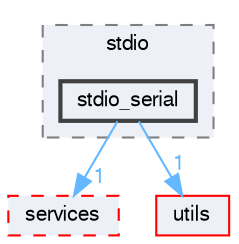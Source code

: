 digraph "stdio_serial"
{
 // LATEX_PDF_SIZE
  bgcolor="transparent";
  edge [fontname=FreeSans,fontsize=10,labelfontname=FreeSans,labelfontsize=10];
  node [fontname=FreeSans,fontsize=10,shape=box,height=0.2,width=0.4];
  compound=true
  subgraph clusterdir_d243832742f27e2a77a87b65a4d7ff30 {
    graph [ bgcolor="#edf0f7", pencolor="grey50", label="stdio", fontname=FreeSans,fontsize=10 style="filled,dashed", URL="dir_d243832742f27e2a77a87b65a4d7ff30.html",tooltip=""]
  dir_805f10101e59a15fece8099c7d1deebc [label="stdio_serial", fillcolor="#edf0f7", color="grey25", style="filled,bold", URL="dir_805f10101e59a15fece8099c7d1deebc.html",tooltip=""];
  }
  dir_7cbf1cf0e17b7da5051405e51c36fab2 [label="services", fillcolor="#edf0f7", color="red", style="filled,dashed", URL="dir_7cbf1cf0e17b7da5051405e51c36fab2.html",tooltip=""];
  dir_7dbb3f8d9b3c7f1bbfe241818c433d10 [label="utils", fillcolor="#edf0f7", color="red", style="filled", URL="dir_7dbb3f8d9b3c7f1bbfe241818c433d10.html",tooltip=""];
  dir_805f10101e59a15fece8099c7d1deebc->dir_7cbf1cf0e17b7da5051405e51c36fab2 [headlabel="1", labeldistance=1.5 headhref="dir_000062_000048.html" color="steelblue1" fontcolor="steelblue1"];
  dir_805f10101e59a15fece8099c7d1deebc->dir_7dbb3f8d9b3c7f1bbfe241818c433d10 [headlabel="1", labeldistance=1.5 headhref="dir_000062_000068.html" color="steelblue1" fontcolor="steelblue1"];
}
